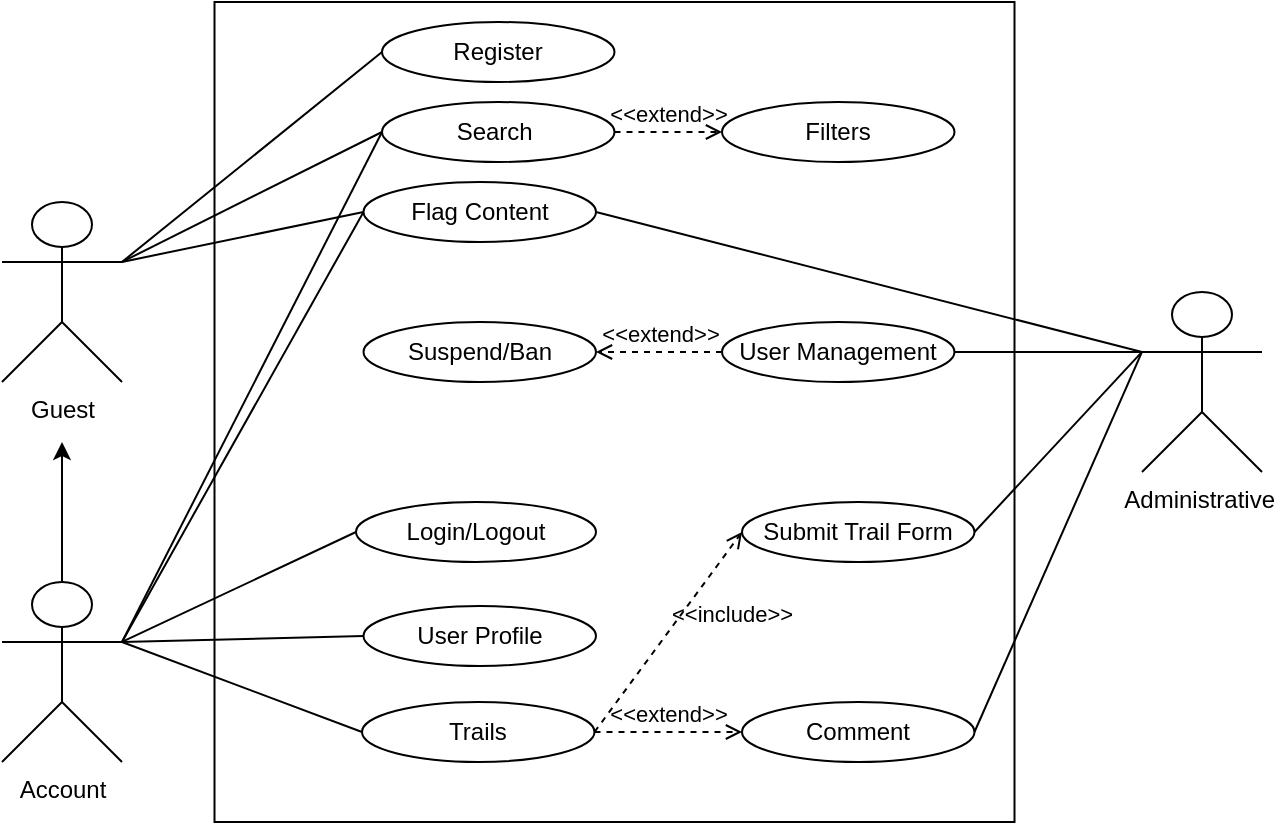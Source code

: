 <mxfile version="26.1.3">
  <diagram name="Page-1" id="YJCS4oF-SaafcM458pWw">
    <mxGraphModel dx="1434" dy="744" grid="1" gridSize="10" guides="1" tooltips="1" connect="1" arrows="1" fold="1" page="1" pageScale="1" pageWidth="850" pageHeight="1100" math="0" shadow="0">
      <root>
        <mxCell id="0" />
        <mxCell id="1" parent="0" />
        <mxCell id="kuHnb0ScMvGr7fZrlgBd-3" value="Administrative&amp;nbsp;" style="shape=umlActor;verticalLabelPosition=bottom;verticalAlign=top;html=1;outlineConnect=0;" vertex="1" parent="1">
          <mxGeometry x="620" y="185" width="60" height="90" as="geometry" />
        </mxCell>
        <mxCell id="kuHnb0ScMvGr7fZrlgBd-46" value="" style="shape=rect;html=1;verticalAlign=top;fontStyle=1;whiteSpace=wrap;align=center;" vertex="1" parent="1">
          <mxGeometry x="156.25" y="40" width="400" height="410" as="geometry" />
        </mxCell>
        <mxCell id="kuHnb0ScMvGr7fZrlgBd-27" style="rounded=0;orthogonalLoop=1;jettySize=auto;html=1;entryX=0;entryY=0.5;entryDx=0;entryDy=0;endArrow=none;startFill=0;exitX=1;exitY=0.333;exitDx=0;exitDy=0;exitPerimeter=0;" edge="1" parent="1" source="kuHnb0ScMvGr7fZrlgBd-1" target="kuHnb0ScMvGr7fZrlgBd-5">
          <mxGeometry relative="1" as="geometry" />
        </mxCell>
        <mxCell id="kuHnb0ScMvGr7fZrlgBd-28" style="rounded=0;orthogonalLoop=1;jettySize=auto;html=1;entryX=0;entryY=0.5;entryDx=0;entryDy=0;endArrow=none;startFill=0;exitX=1;exitY=0.333;exitDx=0;exitDy=0;exitPerimeter=0;" edge="1" parent="1" source="kuHnb0ScMvGr7fZrlgBd-1" target="kuHnb0ScMvGr7fZrlgBd-9">
          <mxGeometry relative="1" as="geometry">
            <mxPoint x="120" y="170" as="sourcePoint" />
          </mxGeometry>
        </mxCell>
        <mxCell id="kuHnb0ScMvGr7fZrlgBd-29" style="rounded=0;orthogonalLoop=1;jettySize=auto;html=1;endArrow=none;startFill=0;entryX=0;entryY=0.5;entryDx=0;entryDy=0;exitX=1;exitY=0.333;exitDx=0;exitDy=0;exitPerimeter=0;" edge="1" parent="1" source="kuHnb0ScMvGr7fZrlgBd-1" target="kuHnb0ScMvGr7fZrlgBd-8">
          <mxGeometry relative="1" as="geometry" />
        </mxCell>
        <mxCell id="kuHnb0ScMvGr7fZrlgBd-1" value="Guest" style="shape=umlActor;verticalLabelPosition=bottom;verticalAlign=top;html=1;outlineConnect=0;" vertex="1" parent="1">
          <mxGeometry x="50" y="140" width="60" height="90" as="geometry" />
        </mxCell>
        <mxCell id="kuHnb0ScMvGr7fZrlgBd-32" style="rounded=0;orthogonalLoop=1;jettySize=auto;html=1;entryX=0;entryY=0.5;entryDx=0;entryDy=0;endArrow=none;startFill=0;exitX=1;exitY=0.333;exitDx=0;exitDy=0;exitPerimeter=0;" edge="1" parent="1" source="kuHnb0ScMvGr7fZrlgBd-2" target="kuHnb0ScMvGr7fZrlgBd-6">
          <mxGeometry relative="1" as="geometry" />
        </mxCell>
        <mxCell id="kuHnb0ScMvGr7fZrlgBd-33" style="rounded=0;orthogonalLoop=1;jettySize=auto;html=1;entryX=0;entryY=0.5;entryDx=0;entryDy=0;endArrow=none;startFill=0;exitX=1;exitY=0.333;exitDx=0;exitDy=0;exitPerimeter=0;" edge="1" parent="1" source="kuHnb0ScMvGr7fZrlgBd-2" target="kuHnb0ScMvGr7fZrlgBd-7">
          <mxGeometry relative="1" as="geometry" />
        </mxCell>
        <mxCell id="kuHnb0ScMvGr7fZrlgBd-34" style="rounded=0;orthogonalLoop=1;jettySize=auto;html=1;entryX=0;entryY=0.5;entryDx=0;entryDy=0;endArrow=none;startFill=0;exitX=1;exitY=0.333;exitDx=0;exitDy=0;exitPerimeter=0;" edge="1" parent="1" source="kuHnb0ScMvGr7fZrlgBd-2" target="kuHnb0ScMvGr7fZrlgBd-11">
          <mxGeometry relative="1" as="geometry" />
        </mxCell>
        <mxCell id="kuHnb0ScMvGr7fZrlgBd-35" style="rounded=0;orthogonalLoop=1;jettySize=auto;html=1;entryX=0;entryY=0.5;entryDx=0;entryDy=0;endArrow=none;startFill=0;exitX=1;exitY=0.333;exitDx=0;exitDy=0;exitPerimeter=0;" edge="1" parent="1" source="kuHnb0ScMvGr7fZrlgBd-2" target="kuHnb0ScMvGr7fZrlgBd-9">
          <mxGeometry relative="1" as="geometry" />
        </mxCell>
        <mxCell id="kuHnb0ScMvGr7fZrlgBd-36" style="rounded=0;orthogonalLoop=1;jettySize=auto;html=1;entryX=0;entryY=0.5;entryDx=0;entryDy=0;endArrow=none;startFill=0;exitX=1;exitY=0.333;exitDx=0;exitDy=0;exitPerimeter=0;" edge="1" parent="1" source="kuHnb0ScMvGr7fZrlgBd-2" target="kuHnb0ScMvGr7fZrlgBd-8">
          <mxGeometry relative="1" as="geometry" />
        </mxCell>
        <mxCell id="kuHnb0ScMvGr7fZrlgBd-2" value="Account" style="shape=umlActor;verticalLabelPosition=bottom;verticalAlign=top;html=1;outlineConnect=0;" vertex="1" parent="1">
          <mxGeometry x="50" y="330" width="60" height="90" as="geometry" />
        </mxCell>
        <mxCell id="kuHnb0ScMvGr7fZrlgBd-4" value="" style="endArrow=classic;html=1;rounded=0;exitX=0.5;exitY=0;exitDx=0;exitDy=0;exitPerimeter=0;" edge="1" parent="1" source="kuHnb0ScMvGr7fZrlgBd-2">
          <mxGeometry width="50" height="50" relative="1" as="geometry">
            <mxPoint x="160" y="280" as="sourcePoint" />
            <mxPoint x="80" y="260" as="targetPoint" />
          </mxGeometry>
        </mxCell>
        <mxCell id="kuHnb0ScMvGr7fZrlgBd-5" value="Register" style="ellipse;whiteSpace=wrap;html=1;" vertex="1" parent="1">
          <mxGeometry x="240" y="50" width="116.25" height="30" as="geometry" />
        </mxCell>
        <mxCell id="kuHnb0ScMvGr7fZrlgBd-6" value="Login/Logout" style="ellipse;whiteSpace=wrap;html=1;" vertex="1" parent="1">
          <mxGeometry x="227" y="290" width="120" height="30" as="geometry" />
        </mxCell>
        <mxCell id="kuHnb0ScMvGr7fZrlgBd-7" value="User Profile" style="ellipse;whiteSpace=wrap;html=1;" vertex="1" parent="1">
          <mxGeometry x="230.75" y="342" width="116.25" height="30" as="geometry" />
        </mxCell>
        <mxCell id="kuHnb0ScMvGr7fZrlgBd-8" value="Flag Content" style="ellipse;whiteSpace=wrap;html=1;" vertex="1" parent="1">
          <mxGeometry x="230.75" y="130" width="116.25" height="30" as="geometry" />
        </mxCell>
        <mxCell id="kuHnb0ScMvGr7fZrlgBd-9" value="Search&amp;nbsp;" style="ellipse;whiteSpace=wrap;html=1;" vertex="1" parent="1">
          <mxGeometry x="240" y="90" width="116.25" height="30" as="geometry" />
        </mxCell>
        <mxCell id="kuHnb0ScMvGr7fZrlgBd-11" value="Trails" style="ellipse;whiteSpace=wrap;html=1;" vertex="1" parent="1">
          <mxGeometry x="230" y="390" width="116.25" height="30" as="geometry" />
        </mxCell>
        <mxCell id="kuHnb0ScMvGr7fZrlgBd-16" value="&amp;lt;&amp;lt;extend&amp;gt;&amp;gt;" style="edgeStyle=none;html=1;endArrow=open;verticalAlign=bottom;dashed=1;labelBackgroundColor=none;rounded=0;exitX=1;exitY=0.5;exitDx=0;exitDy=0;entryX=0;entryY=0.5;entryDx=0;entryDy=0;" edge="1" parent="1" source="kuHnb0ScMvGr7fZrlgBd-9" target="kuHnb0ScMvGr7fZrlgBd-17">
          <mxGeometry x="0.003" width="160" relative="1" as="geometry">
            <mxPoint x="400" y="60" as="sourcePoint" />
            <mxPoint x="540" y="65" as="targetPoint" />
            <mxPoint as="offset" />
          </mxGeometry>
        </mxCell>
        <mxCell id="kuHnb0ScMvGr7fZrlgBd-17" value="Filters" style="ellipse;whiteSpace=wrap;html=1;" vertex="1" parent="1">
          <mxGeometry x="410" y="90" width="116.25" height="30" as="geometry" />
        </mxCell>
        <mxCell id="kuHnb0ScMvGr7fZrlgBd-23" value="User Management" style="ellipse;whiteSpace=wrap;html=1;" vertex="1" parent="1">
          <mxGeometry x="410" y="200" width="116.25" height="30" as="geometry" />
        </mxCell>
        <mxCell id="kuHnb0ScMvGr7fZrlgBd-24" value="" style="edgeStyle=none;html=1;endArrow=none;verticalAlign=bottom;rounded=0;exitX=1;exitY=0.5;exitDx=0;exitDy=0;entryX=0;entryY=0.333;entryDx=0;entryDy=0;entryPerimeter=0;" edge="1" parent="1" source="kuHnb0ScMvGr7fZrlgBd-23" target="kuHnb0ScMvGr7fZrlgBd-3">
          <mxGeometry width="160" relative="1" as="geometry">
            <mxPoint x="560" y="310" as="sourcePoint" />
            <mxPoint x="610" y="230" as="targetPoint" />
          </mxGeometry>
        </mxCell>
        <mxCell id="kuHnb0ScMvGr7fZrlgBd-37" value="Suspend/Ban" style="ellipse;whiteSpace=wrap;html=1;" vertex="1" parent="1">
          <mxGeometry x="230.75" y="200" width="116.25" height="30" as="geometry" />
        </mxCell>
        <mxCell id="kuHnb0ScMvGr7fZrlgBd-38" value="&amp;lt;&amp;lt;extend&amp;gt;&amp;gt;" style="edgeStyle=none;html=1;endArrow=open;verticalAlign=bottom;dashed=1;labelBackgroundColor=none;rounded=0;exitX=0;exitY=0.5;exitDx=0;exitDy=0;entryX=1;entryY=0.5;entryDx=0;entryDy=0;" edge="1" parent="1" source="kuHnb0ScMvGr7fZrlgBd-23" target="kuHnb0ScMvGr7fZrlgBd-37">
          <mxGeometry width="160" relative="1" as="geometry">
            <mxPoint x="590" y="130" as="sourcePoint" />
            <mxPoint x="290" y="240" as="targetPoint" />
          </mxGeometry>
        </mxCell>
        <mxCell id="kuHnb0ScMvGr7fZrlgBd-39" value="&amp;lt;&amp;lt;include&amp;gt;&amp;gt;" style="edgeStyle=none;html=1;endArrow=open;verticalAlign=bottom;dashed=1;labelBackgroundColor=none;rounded=0;exitX=1;exitY=0.5;exitDx=0;exitDy=0;entryX=0;entryY=0.5;entryDx=0;entryDy=0;align=left;" edge="1" parent="1" source="kuHnb0ScMvGr7fZrlgBd-11" target="kuHnb0ScMvGr7fZrlgBd-40">
          <mxGeometry width="160" relative="1" as="geometry">
            <mxPoint x="410" y="350" as="sourcePoint" />
            <mxPoint x="460" y="330" as="targetPoint" />
          </mxGeometry>
        </mxCell>
        <mxCell id="kuHnb0ScMvGr7fZrlgBd-40" value="Submit Trail Form" style="ellipse;whiteSpace=wrap;html=1;" vertex="1" parent="1">
          <mxGeometry x="420" y="290" width="116.25" height="30" as="geometry" />
        </mxCell>
        <mxCell id="kuHnb0ScMvGr7fZrlgBd-41" value="" style="edgeStyle=none;html=1;endArrow=none;verticalAlign=bottom;rounded=0;entryX=0;entryY=0.333;entryDx=0;entryDy=0;entryPerimeter=0;exitX=1;exitY=0.5;exitDx=0;exitDy=0;" edge="1" parent="1" source="kuHnb0ScMvGr7fZrlgBd-40" target="kuHnb0ScMvGr7fZrlgBd-3">
          <mxGeometry width="160" relative="1" as="geometry">
            <mxPoint x="610" y="360" as="sourcePoint" />
            <mxPoint x="770" y="360" as="targetPoint" />
          </mxGeometry>
        </mxCell>
        <mxCell id="kuHnb0ScMvGr7fZrlgBd-42" value="&amp;lt;&amp;lt;extend&amp;gt;&amp;gt;" style="edgeStyle=none;html=1;endArrow=open;verticalAlign=bottom;dashed=1;labelBackgroundColor=none;rounded=0;exitX=1;exitY=0.5;exitDx=0;exitDy=0;entryX=0;entryY=0.5;entryDx=0;entryDy=0;" edge="1" parent="1" source="kuHnb0ScMvGr7fZrlgBd-11" target="kuHnb0ScMvGr7fZrlgBd-43">
          <mxGeometry x="-0.009" width="160" relative="1" as="geometry">
            <mxPoint x="380" y="390" as="sourcePoint" />
            <mxPoint x="540" y="390" as="targetPoint" />
            <mxPoint as="offset" />
          </mxGeometry>
        </mxCell>
        <mxCell id="kuHnb0ScMvGr7fZrlgBd-43" value="Comment" style="ellipse;whiteSpace=wrap;html=1;" vertex="1" parent="1">
          <mxGeometry x="420" y="390" width="116.25" height="30" as="geometry" />
        </mxCell>
        <mxCell id="kuHnb0ScMvGr7fZrlgBd-48" value="" style="edgeStyle=none;html=1;endArrow=none;verticalAlign=bottom;rounded=0;exitX=1;exitY=0.5;exitDx=0;exitDy=0;entryX=0;entryY=0.333;entryDx=0;entryDy=0;entryPerimeter=0;" edge="1" parent="1" source="kuHnb0ScMvGr7fZrlgBd-8" target="kuHnb0ScMvGr7fZrlgBd-3">
          <mxGeometry width="160" relative="1" as="geometry">
            <mxPoint x="590" y="130" as="sourcePoint" />
            <mxPoint x="750" y="130" as="targetPoint" />
          </mxGeometry>
        </mxCell>
        <mxCell id="kuHnb0ScMvGr7fZrlgBd-50" value="" style="edgeStyle=none;html=1;endArrow=none;verticalAlign=bottom;rounded=0;exitX=1;exitY=0.5;exitDx=0;exitDy=0;entryX=0;entryY=0.333;entryDx=0;entryDy=0;entryPerimeter=0;" edge="1" parent="1" source="kuHnb0ScMvGr7fZrlgBd-43" target="kuHnb0ScMvGr7fZrlgBd-3">
          <mxGeometry width="160" relative="1" as="geometry">
            <mxPoint x="680" y="420" as="sourcePoint" />
            <mxPoint x="840" y="420" as="targetPoint" />
          </mxGeometry>
        </mxCell>
      </root>
    </mxGraphModel>
  </diagram>
</mxfile>
